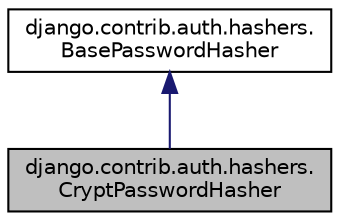 digraph "django.contrib.auth.hashers.CryptPasswordHasher"
{
 // LATEX_PDF_SIZE
  edge [fontname="Helvetica",fontsize="10",labelfontname="Helvetica",labelfontsize="10"];
  node [fontname="Helvetica",fontsize="10",shape=record];
  Node1 [label="django.contrib.auth.hashers.\lCryptPasswordHasher",height=0.2,width=0.4,color="black", fillcolor="grey75", style="filled", fontcolor="black",tooltip=" "];
  Node2 -> Node1 [dir="back",color="midnightblue",fontsize="10",style="solid"];
  Node2 [label="django.contrib.auth.hashers.\lBasePasswordHasher",height=0.2,width=0.4,color="black", fillcolor="white", style="filled",URL="$classdjango_1_1contrib_1_1auth_1_1hashers_1_1_base_password_hasher.html",tooltip=" "];
}

